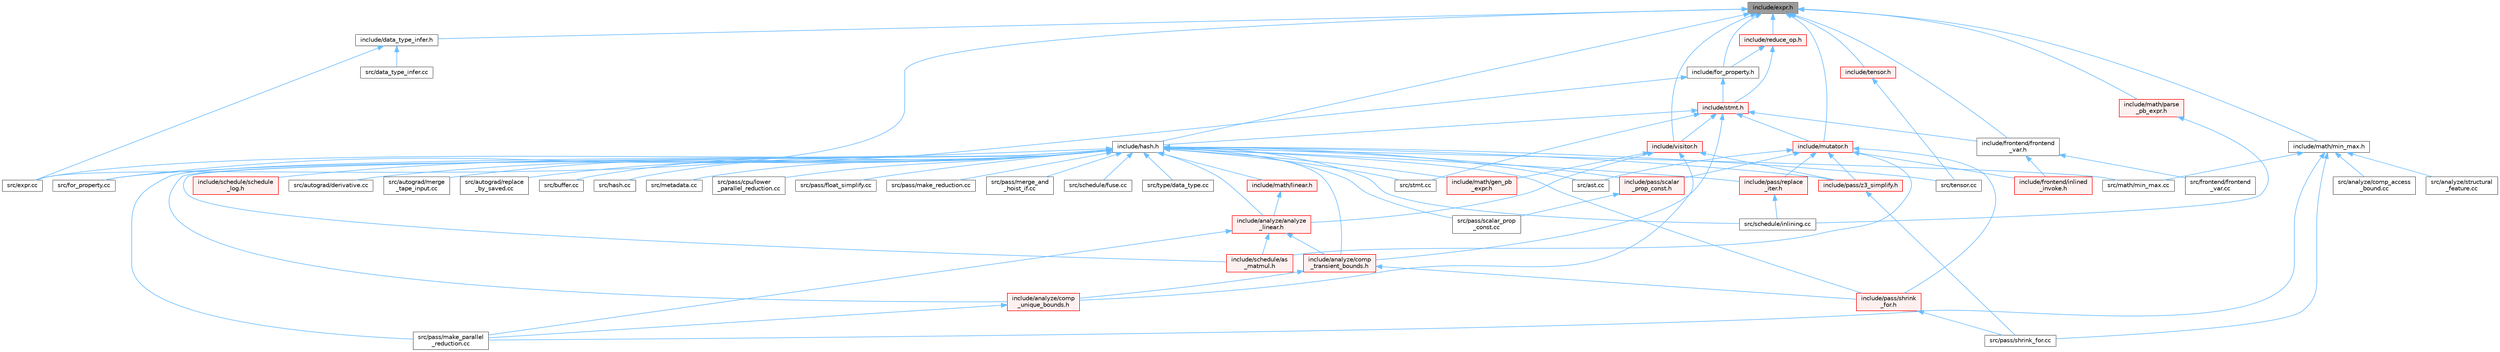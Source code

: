 digraph "include/expr.h"
{
 // LATEX_PDF_SIZE
  bgcolor="transparent";
  edge [fontname=Helvetica,fontsize=10,labelfontname=Helvetica,labelfontsize=10];
  node [fontname=Helvetica,fontsize=10,shape=box,height=0.2,width=0.4];
  Node1 [label="include/expr.h",height=0.2,width=0.4,color="gray40", fillcolor="grey60", style="filled", fontcolor="black",tooltip=" "];
  Node1 -> Node2 [dir="back",color="steelblue1",style="solid"];
  Node2 [label="include/data_type_infer.h",height=0.2,width=0.4,color="grey40", fillcolor="white", style="filled",URL="$data__type__infer_8h.html",tooltip=" "];
  Node2 -> Node3 [dir="back",color="steelblue1",style="solid"];
  Node3 [label="src/data_type_infer.cc",height=0.2,width=0.4,color="grey40", fillcolor="white", style="filled",URL="$data__type__infer_8cc.html",tooltip=" "];
  Node2 -> Node4 [dir="back",color="steelblue1",style="solid"];
  Node4 [label="src/expr.cc",height=0.2,width=0.4,color="grey40", fillcolor="white", style="filled",URL="$expr_8cc.html",tooltip=" "];
  Node1 -> Node5 [dir="back",color="steelblue1",style="solid"];
  Node5 [label="include/for_property.h",height=0.2,width=0.4,color="grey40", fillcolor="white", style="filled",URL="$for__property_8h.html",tooltip=" "];
  Node5 -> Node6 [dir="back",color="steelblue1",style="solid"];
  Node6 [label="include/stmt.h",height=0.2,width=0.4,color="red", fillcolor="#FFF0F0", style="filled",URL="$stmt_8h.html",tooltip=" "];
  Node6 -> Node7 [dir="back",color="steelblue1",style="solid"];
  Node7 [label="include/analyze/comp\l_transient_bounds.h",height=0.2,width=0.4,color="red", fillcolor="#FFF0F0", style="filled",URL="$comp__transient__bounds_8h.html",tooltip=" "];
  Node7 -> Node8 [dir="back",color="steelblue1",style="solid"];
  Node8 [label="include/analyze/comp\l_unique_bounds.h",height=0.2,width=0.4,color="red", fillcolor="#FFF0F0", style="filled",URL="$comp__unique__bounds_8h.html",tooltip=" "];
  Node8 -> Node30 [dir="back",color="steelblue1",style="solid"];
  Node30 [label="src/pass/make_parallel\l_reduction.cc",height=0.2,width=0.4,color="grey40", fillcolor="white", style="filled",URL="$make__parallel__reduction_8cc.html",tooltip=" "];
  Node7 -> Node47 [dir="back",color="steelblue1",style="solid"];
  Node47 [label="include/pass/shrink\l_for.h",height=0.2,width=0.4,color="red", fillcolor="#FFF0F0", style="filled",URL="$shrink__for_8h.html",tooltip=" "];
  Node47 -> Node23 [dir="back",color="steelblue1",style="solid"];
  Node23 [label="src/pass/shrink_for.cc",height=0.2,width=0.4,color="grey40", fillcolor="white", style="filled",URL="$shrink__for_8cc.html",tooltip=" "];
  Node6 -> Node154 [dir="back",color="steelblue1",style="solid"];
  Node154 [label="include/frontend/frontend\l_var.h",height=0.2,width=0.4,color="grey40", fillcolor="white", style="filled",URL="$frontend__var_8h.html",tooltip=" "];
  Node154 -> Node109 [dir="back",color="steelblue1",style="solid"];
  Node109 [label="include/frontend/inlined\l_invoke.h",height=0.2,width=0.4,color="red", fillcolor="#FFF0F0", style="filled",URL="$inlined__invoke_8h.html",tooltip=" "];
  Node154 -> Node155 [dir="back",color="steelblue1",style="solid"];
  Node155 [label="src/frontend/frontend\l_var.cc",height=0.2,width=0.4,color="grey40", fillcolor="white", style="filled",URL="$frontend__var_8cc.html",tooltip=" "];
  Node6 -> Node201 [dir="back",color="steelblue1",style="solid"];
  Node201 [label="include/hash.h",height=0.2,width=0.4,color="grey40", fillcolor="white", style="filled",URL="$hash_8h.html",tooltip=" "];
  Node201 -> Node185 [dir="back",color="steelblue1",style="solid"];
  Node185 [label="include/analyze/analyze\l_linear.h",height=0.2,width=0.4,color="red", fillcolor="#FFF0F0", style="filled",URL="$analyze__linear_8h.html",tooltip=" "];
  Node185 -> Node7 [dir="back",color="steelblue1",style="solid"];
  Node185 -> Node129 [dir="back",color="steelblue1",style="solid"];
  Node129 [label="include/schedule/as\l_matmul.h",height=0.2,width=0.4,color="red", fillcolor="#FFF0F0", style="filled",URL="$as__matmul_8h.html",tooltip=" "];
  Node185 -> Node30 [dir="back",color="steelblue1",style="solid"];
  Node201 -> Node7 [dir="back",color="steelblue1",style="solid"];
  Node201 -> Node8 [dir="back",color="steelblue1",style="solid"];
  Node201 -> Node111 [dir="back",color="steelblue1",style="solid"];
  Node111 [label="include/math/gen_pb\l_expr.h",height=0.2,width=0.4,color="red", fillcolor="#FFF0F0", style="filled",URL="$gen__pb__expr_8h.html",tooltip=" "];
  Node201 -> Node184 [dir="back",color="steelblue1",style="solid"];
  Node184 [label="include/math/linear.h",height=0.2,width=0.4,color="red", fillcolor="#FFF0F0", style="filled",URL="$linear_8h.html",tooltip=" "];
  Node184 -> Node185 [dir="back",color="steelblue1",style="solid"];
  Node201 -> Node202 [dir="back",color="steelblue1",style="solid"];
  Node202 [label="include/pass/replace\l_iter.h",height=0.2,width=0.4,color="red", fillcolor="#FFF0F0", style="filled",URL="$replace__iter_8h.html",tooltip=" "];
  Node202 -> Node36 [dir="back",color="steelblue1",style="solid"];
  Node36 [label="src/schedule/inlining.cc",height=0.2,width=0.4,color="grey40", fillcolor="white", style="filled",URL="$inlining_8cc.html",tooltip=" "];
  Node201 -> Node122 [dir="back",color="steelblue1",style="solid"];
  Node122 [label="include/pass/scalar\l_prop_const.h",height=0.2,width=0.4,color="red", fillcolor="#FFF0F0", style="filled",URL="$scalar__prop__const_8h.html",tooltip=" "];
  Node122 -> Node123 [dir="back",color="steelblue1",style="solid"];
  Node123 [label="src/pass/scalar_prop\l_const.cc",height=0.2,width=0.4,color="grey40", fillcolor="white", style="filled",URL="$scalar__prop__const_8cc.html",tooltip=" "];
  Node201 -> Node47 [dir="back",color="steelblue1",style="solid"];
  Node201 -> Node126 [dir="back",color="steelblue1",style="solid"];
  Node126 [label="include/pass/z3_simplify.h",height=0.2,width=0.4,color="red", fillcolor="#FFF0F0", style="filled",URL="$z3__simplify_8h.html",tooltip=" "];
  Node126 -> Node23 [dir="back",color="steelblue1",style="solid"];
  Node201 -> Node129 [dir="back",color="steelblue1",style="solid"];
  Node201 -> Node203 [dir="back",color="steelblue1",style="solid"];
  Node203 [label="include/schedule/schedule\l_log.h",height=0.2,width=0.4,color="red", fillcolor="#FFF0F0", style="filled",URL="$schedule__log_8h.html",tooltip=" "];
  Node201 -> Node205 [dir="back",color="steelblue1",style="solid"];
  Node205 [label="src/ast.cc",height=0.2,width=0.4,color="grey40", fillcolor="white", style="filled",URL="$ast_8cc.html",tooltip=" "];
  Node201 -> Node92 [dir="back",color="steelblue1",style="solid"];
  Node92 [label="src/autograd/derivative.cc",height=0.2,width=0.4,color="grey40", fillcolor="white", style="filled",URL="$derivative_8cc.html",tooltip=" "];
  Node201 -> Node94 [dir="back",color="steelblue1",style="solid"];
  Node94 [label="src/autograd/merge\l_tape_input.cc",height=0.2,width=0.4,color="grey40", fillcolor="white", style="filled",URL="$merge__tape__input_8cc.html",tooltip=" "];
  Node201 -> Node98 [dir="back",color="steelblue1",style="solid"];
  Node98 [label="src/autograd/replace\l_by_saved.cc",height=0.2,width=0.4,color="grey40", fillcolor="white", style="filled",URL="$replace__by__saved_8cc.html",tooltip=" "];
  Node201 -> Node206 [dir="back",color="steelblue1",style="solid"];
  Node206 [label="src/buffer.cc",height=0.2,width=0.4,color="grey40", fillcolor="white", style="filled",URL="$buffer_8cc.html",tooltip=" "];
  Node201 -> Node4 [dir="back",color="steelblue1",style="solid"];
  Node201 -> Node207 [dir="back",color="steelblue1",style="solid"];
  Node207 [label="src/for_property.cc",height=0.2,width=0.4,color="grey40", fillcolor="white", style="filled",URL="$for__property_8cc.html",tooltip=" "];
  Node201 -> Node208 [dir="back",color="steelblue1",style="solid"];
  Node208 [label="src/hash.cc",height=0.2,width=0.4,color="grey40", fillcolor="white", style="filled",URL="$hash_8cc.html",tooltip=" "];
  Node201 -> Node209 [dir="back",color="steelblue1",style="solid"];
  Node209 [label="src/math/min_max.cc",height=0.2,width=0.4,color="grey40", fillcolor="white", style="filled",URL="$min__max_8cc.html",tooltip=" "];
  Node201 -> Node210 [dir="back",color="steelblue1",style="solid"];
  Node210 [label="src/metadata.cc",height=0.2,width=0.4,color="grey40", fillcolor="white", style="filled",URL="$metadata_8cc.html",tooltip=" "];
  Node201 -> Node28 [dir="back",color="steelblue1",style="solid"];
  Node28 [label="src/pass/cpu/lower\l_parallel_reduction.cc",height=0.2,width=0.4,color="grey40", fillcolor="white", style="filled",URL="$cpu_2lower__parallel__reduction_8cc.html",tooltip=" "];
  Node201 -> Node114 [dir="back",color="steelblue1",style="solid"];
  Node114 [label="src/pass/float_simplify.cc",height=0.2,width=0.4,color="grey40", fillcolor="white", style="filled",URL="$float__simplify_8cc.html",tooltip=" "];
  Node201 -> Node30 [dir="back",color="steelblue1",style="solid"];
  Node201 -> Node176 [dir="back",color="steelblue1",style="solid"];
  Node176 [label="src/pass/make_reduction.cc",height=0.2,width=0.4,color="grey40", fillcolor="white", style="filled",URL="$make__reduction_8cc.html",tooltip=" "];
  Node201 -> Node116 [dir="back",color="steelblue1",style="solid"];
  Node116 [label="src/pass/merge_and\l_hoist_if.cc",height=0.2,width=0.4,color="grey40", fillcolor="white", style="filled",URL="$merge__and__hoist__if_8cc.html",tooltip=" "];
  Node201 -> Node123 [dir="back",color="steelblue1",style="solid"];
  Node201 -> Node17 [dir="back",color="steelblue1",style="solid"];
  Node17 [label="src/schedule/fuse.cc",height=0.2,width=0.4,color="grey40", fillcolor="white", style="filled",URL="$fuse_8cc.html",tooltip=" "];
  Node201 -> Node36 [dir="back",color="steelblue1",style="solid"];
  Node201 -> Node211 [dir="back",color="steelblue1",style="solid"];
  Node211 [label="src/stmt.cc",height=0.2,width=0.4,color="grey40", fillcolor="white", style="filled",URL="$stmt_8cc.html",tooltip=" "];
  Node201 -> Node212 [dir="back",color="steelblue1",style="solid"];
  Node212 [label="src/tensor.cc",height=0.2,width=0.4,color="grey40", fillcolor="white", style="filled",URL="$tensor_8cc.html",tooltip=" "];
  Node201 -> Node213 [dir="back",color="steelblue1",style="solid"];
  Node213 [label="src/type/data_type.cc",height=0.2,width=0.4,color="grey40", fillcolor="white", style="filled",URL="$data__type_8cc.html",tooltip=" "];
  Node6 -> Node214 [dir="back",color="steelblue1",style="solid"];
  Node214 [label="include/mutator.h",height=0.2,width=0.4,color="red", fillcolor="#FFF0F0", style="filled",URL="$mutator_8h.html",tooltip=" "];
  Node214 -> Node109 [dir="back",color="steelblue1",style="solid"];
  Node214 -> Node202 [dir="back",color="steelblue1",style="solid"];
  Node214 -> Node122 [dir="back",color="steelblue1",style="solid"];
  Node214 -> Node47 [dir="back",color="steelblue1",style="solid"];
  Node214 -> Node126 [dir="back",color="steelblue1",style="solid"];
  Node214 -> Node129 [dir="back",color="steelblue1",style="solid"];
  Node214 -> Node205 [dir="back",color="steelblue1",style="solid"];
  Node6 -> Node179 [dir="back",color="steelblue1",style="solid"];
  Node179 [label="include/visitor.h",height=0.2,width=0.4,color="red", fillcolor="#FFF0F0", style="filled",URL="$visitor_8h.html",tooltip=" "];
  Node179 -> Node185 [dir="back",color="steelblue1",style="solid"];
  Node179 -> Node8 [dir="back",color="steelblue1",style="solid"];
  Node179 -> Node111 [dir="back",color="steelblue1",style="solid"];
  Node179 -> Node126 [dir="back",color="steelblue1",style="solid"];
  Node6 -> Node211 [dir="back",color="steelblue1",style="solid"];
  Node5 -> Node207 [dir="back",color="steelblue1",style="solid"];
  Node1 -> Node154 [dir="back",color="steelblue1",style="solid"];
  Node1 -> Node201 [dir="back",color="steelblue1",style="solid"];
  Node1 -> Node237 [dir="back",color="steelblue1",style="solid"];
  Node237 [label="include/math/min_max.h",height=0.2,width=0.4,color="grey40", fillcolor="white", style="filled",URL="$min__max_8h.html",tooltip=" "];
  Node237 -> Node19 [dir="back",color="steelblue1",style="solid"];
  Node19 [label="src/analyze/comp_access\l_bound.cc",height=0.2,width=0.4,color="grey40", fillcolor="white", style="filled",URL="$comp__access__bound_8cc.html",tooltip=" "];
  Node237 -> Node11 [dir="back",color="steelblue1",style="solid"];
  Node11 [label="src/analyze/structural\l_feature.cc",height=0.2,width=0.4,color="grey40", fillcolor="white", style="filled",URL="$structural__feature_8cc.html",tooltip=" "];
  Node237 -> Node209 [dir="back",color="steelblue1",style="solid"];
  Node237 -> Node30 [dir="back",color="steelblue1",style="solid"];
  Node237 -> Node23 [dir="back",color="steelblue1",style="solid"];
  Node1 -> Node238 [dir="back",color="steelblue1",style="solid"];
  Node238 [label="include/math/parse\l_pb_expr.h",height=0.2,width=0.4,color="red", fillcolor="#FFF0F0", style="filled",URL="$parse__pb__expr_8h.html",tooltip=" "];
  Node238 -> Node36 [dir="back",color="steelblue1",style="solid"];
  Node1 -> Node214 [dir="back",color="steelblue1",style="solid"];
  Node1 -> Node239 [dir="back",color="steelblue1",style="solid"];
  Node239 [label="include/reduce_op.h",height=0.2,width=0.4,color="red", fillcolor="#FFF0F0", style="filled",URL="$reduce__op_8h.html",tooltip=" "];
  Node239 -> Node5 [dir="back",color="steelblue1",style="solid"];
  Node239 -> Node6 [dir="back",color="steelblue1",style="solid"];
  Node1 -> Node241 [dir="back",color="steelblue1",style="solid"];
  Node241 [label="include/tensor.h",height=0.2,width=0.4,color="red", fillcolor="#FFF0F0", style="filled",URL="$tensor_8h.html",tooltip=" "];
  Node241 -> Node212 [dir="back",color="steelblue1",style="solid"];
  Node1 -> Node179 [dir="back",color="steelblue1",style="solid"];
  Node1 -> Node4 [dir="back",color="steelblue1",style="solid"];
}
